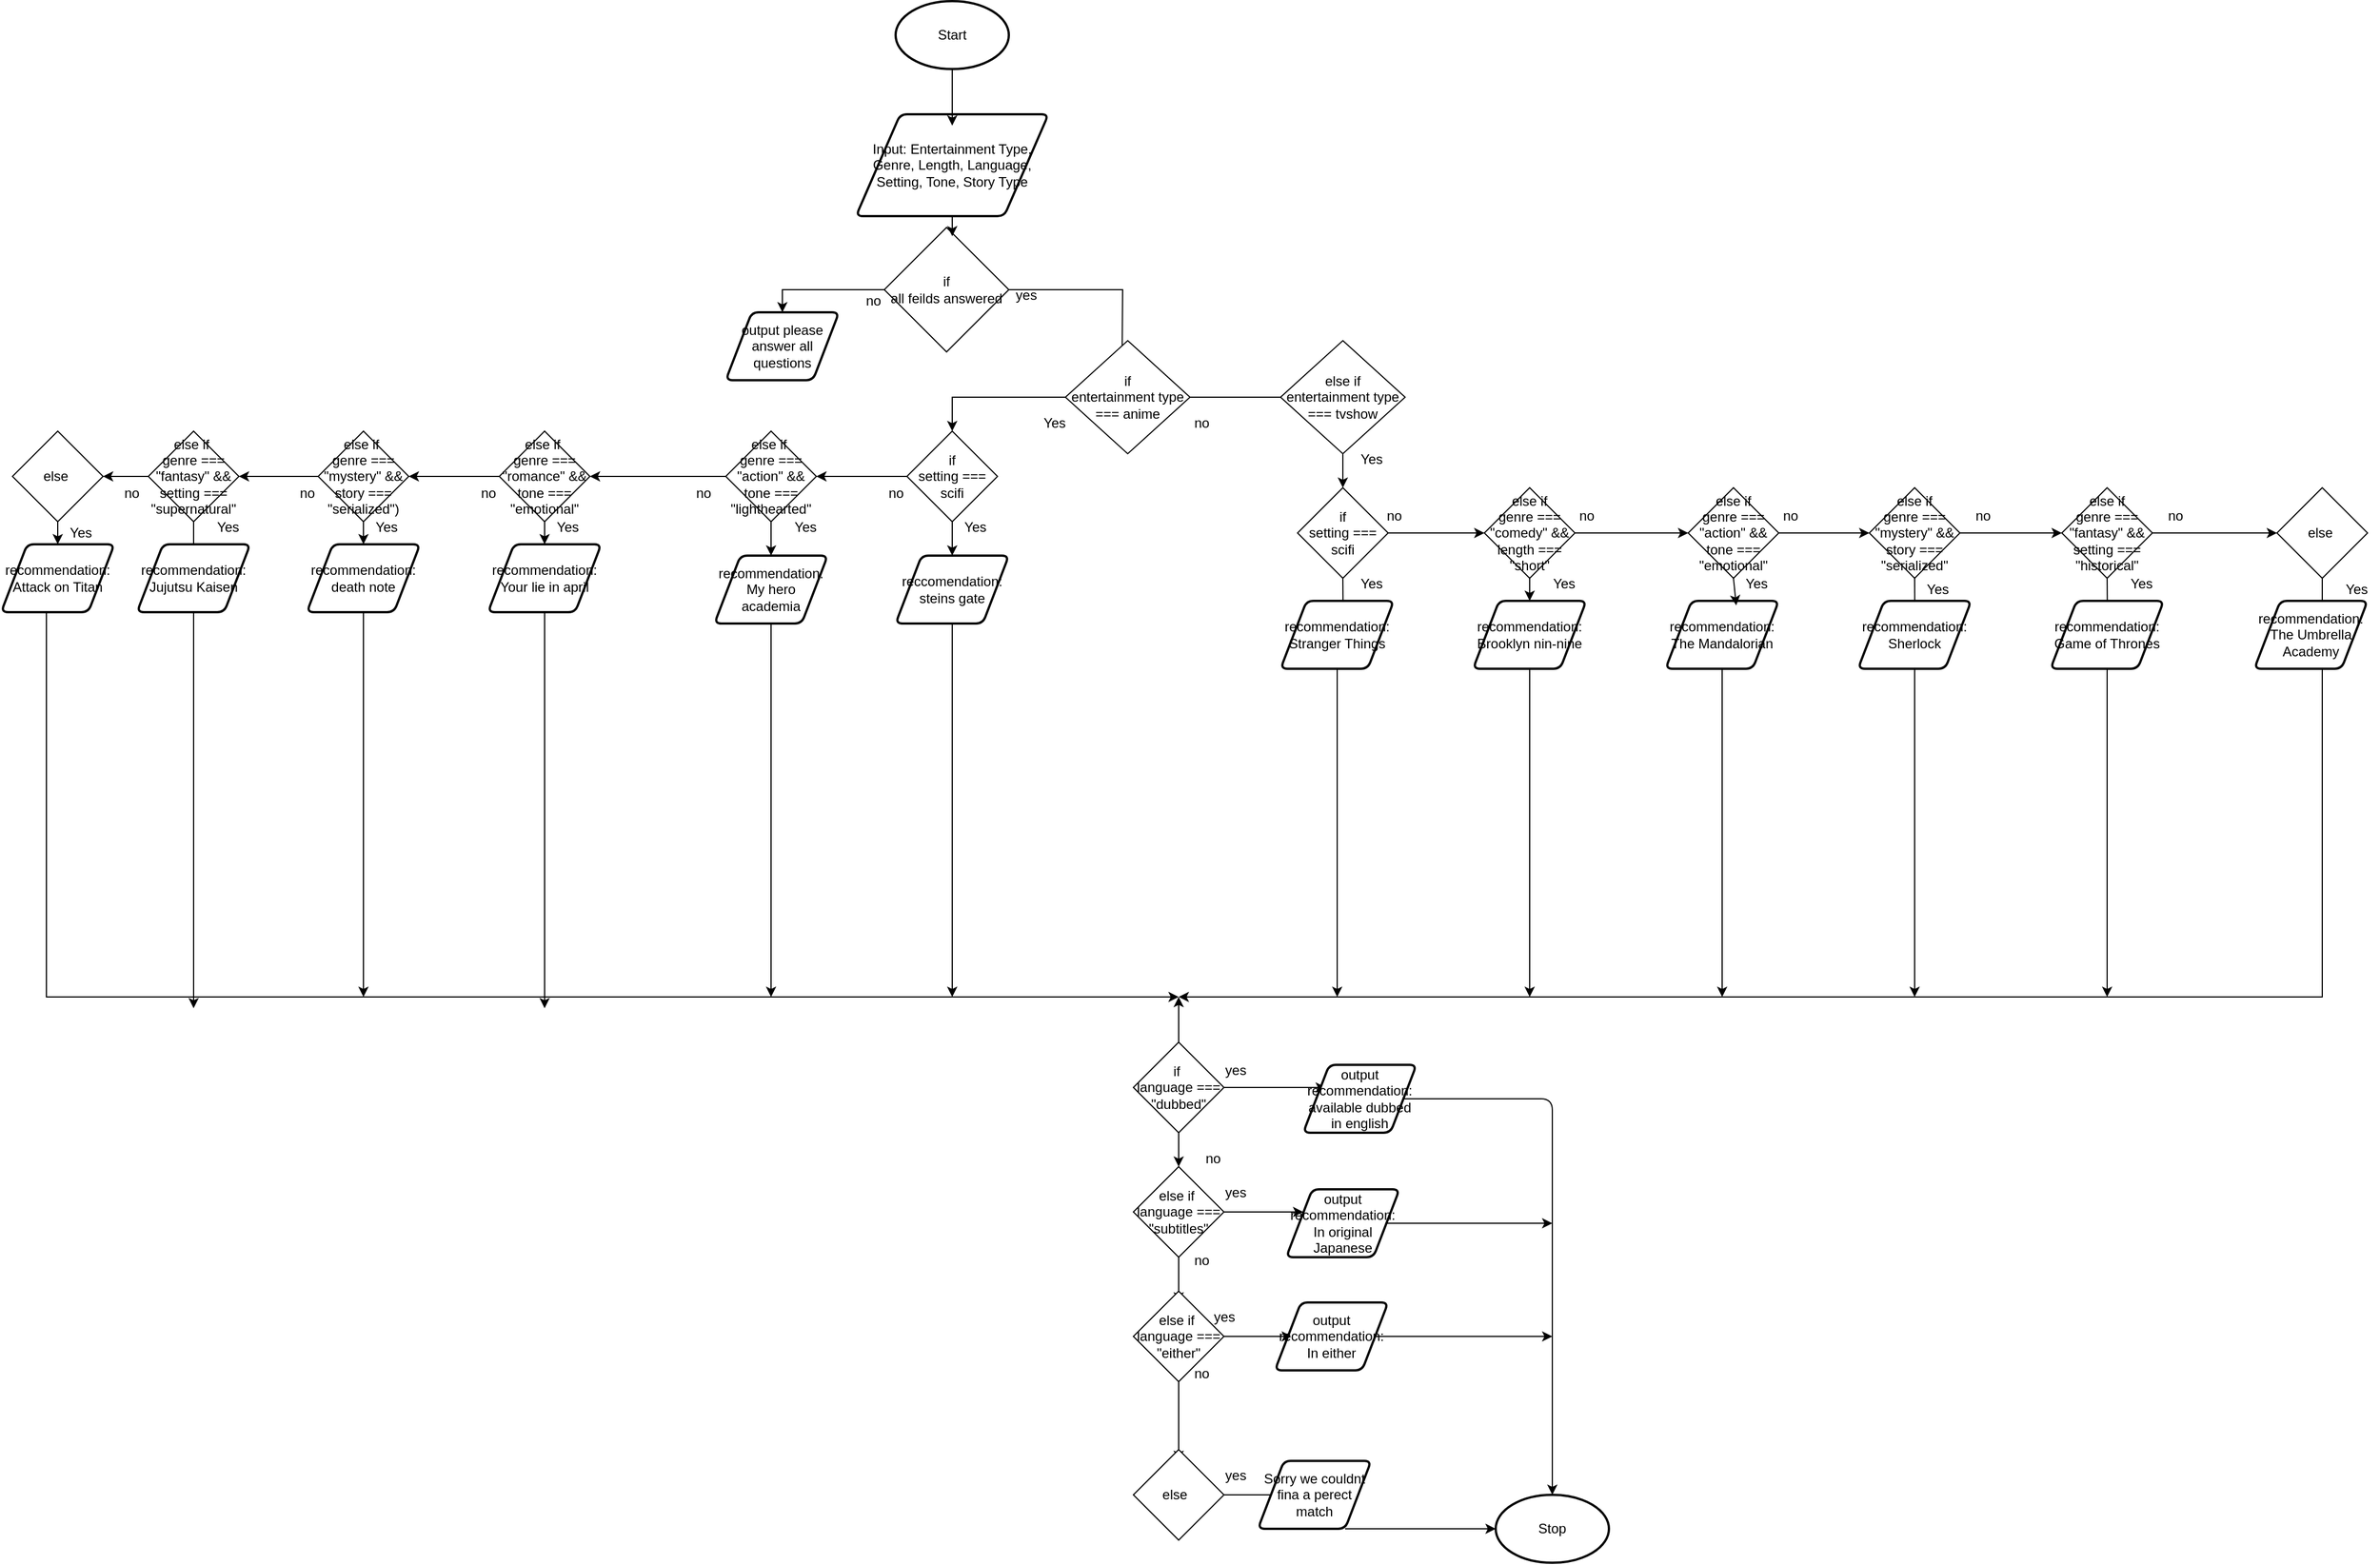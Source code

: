 <mxfile>
    <diagram id="HIP3nbAZw_EuaXWnEj3U" name="TV Show Recommender">
        <mxGraphModel dx="718" dy="600" grid="1" gridSize="10" guides="1" tooltips="1" connect="1" arrows="1" fold="1" page="1" pageScale="1" pageWidth="850" pageHeight="1100" math="0" shadow="0">
            <root>
                <mxCell id="0"/>
                <mxCell id="1" parent="0"/>
                <mxCell id="46" value="Start" style="strokeWidth=2;html=1;shape=mxgraph.flowchart.start_1;whiteSpace=wrap;" vertex="1" parent="1">
                    <mxGeometry x="1120" y="20" width="100" height="60" as="geometry"/>
                </mxCell>
                <mxCell id="47" value="&lt;span style=&quot;color: rgb(0, 0, 0);&quot;&gt;Input: Entertainment Type, Genre, Length, Language, Setting, Tone, Story Type&lt;/span&gt;" style="shape=parallelogram;html=1;strokeWidth=2;perimeter=parallelogramPerimeter;whiteSpace=wrap;rounded=1;arcSize=12;size=0.23;" vertex="1" parent="1">
                    <mxGeometry x="1085" y="120" width="170" height="90" as="geometry"/>
                </mxCell>
                <mxCell id="53" style="edgeStyle=orthogonalEdgeStyle;html=1;entryX=0.5;entryY=0;entryDx=0;entryDy=0;rounded=0;curved=0;" edge="1" parent="1" source="49" target="52">
                    <mxGeometry relative="1" as="geometry">
                        <mxPoint x="1020" y="270" as="targetPoint"/>
                    </mxGeometry>
                </mxCell>
                <mxCell id="55" style="edgeStyle=orthogonalEdgeStyle;html=1;rounded=0;curved=0;" edge="1" parent="1" source="49">
                    <mxGeometry relative="1" as="geometry">
                        <mxPoint x="1320" y="340" as="targetPoint"/>
                    </mxGeometry>
                </mxCell>
                <mxCell id="49" value="if&lt;div&gt;all feilds answered&lt;/div&gt;" style="rhombus;whiteSpace=wrap;html=1;" vertex="1" parent="1">
                    <mxGeometry x="1110" y="220" width="110" height="110" as="geometry"/>
                </mxCell>
                <mxCell id="50" value="yes" style="text;html=1;align=center;verticalAlign=middle;resizable=0;points=[];autosize=1;strokeColor=none;fillColor=none;" vertex="1" parent="1">
                    <mxGeometry x="1215" y="265" width="40" height="30" as="geometry"/>
                </mxCell>
                <mxCell id="51" value="no" style="text;html=1;align=center;verticalAlign=middle;resizable=0;points=[];autosize=1;strokeColor=none;fillColor=none;" vertex="1" parent="1">
                    <mxGeometry x="1080" y="270" width="40" height="30" as="geometry"/>
                </mxCell>
                <mxCell id="52" value="output please answer all questions" style="shape=parallelogram;html=1;strokeWidth=2;perimeter=parallelogramPerimeter;whiteSpace=wrap;rounded=1;arcSize=12;size=0.23;" vertex="1" parent="1">
                    <mxGeometry x="970" y="295" width="100" height="60" as="geometry"/>
                </mxCell>
                <mxCell id="54" style="edgeStyle=none;html=1;exitX=0.5;exitY=1;exitDx=0;exitDy=0;entryX=0.546;entryY=0.071;entryDx=0;entryDy=0;entryPerimeter=0;" edge="1" parent="1" source="47" target="49">
                    <mxGeometry relative="1" as="geometry"/>
                </mxCell>
                <mxCell id="57" style="edgeStyle=none;html=1;" edge="1" parent="1" source="56">
                    <mxGeometry relative="1" as="geometry">
                        <mxPoint x="1480" y="370" as="targetPoint"/>
                    </mxGeometry>
                </mxCell>
                <mxCell id="58" style="edgeStyle=orthogonalEdgeStyle;html=1;entryX=0.5;entryY=0;entryDx=0;entryDy=0;rounded=0;curved=0;" edge="1" parent="1" source="56" target="59">
                    <mxGeometry relative="1" as="geometry">
                        <mxPoint x="1190" y="370" as="targetPoint"/>
                    </mxGeometry>
                </mxCell>
                <mxCell id="56" value="if&lt;div&gt;entertainment type === anime&lt;/div&gt;" style="rhombus;whiteSpace=wrap;html=1;" vertex="1" parent="1">
                    <mxGeometry x="1270" y="320" width="110" height="100" as="geometry"/>
                </mxCell>
                <mxCell id="61" style="edgeStyle=none;html=1;entryX=0.5;entryY=0;entryDx=0;entryDy=0;" edge="1" parent="1" source="59" target="60">
                    <mxGeometry relative="1" as="geometry"/>
                </mxCell>
                <mxCell id="63" style="edgeStyle=none;html=1;" edge="1" parent="1" source="59">
                    <mxGeometry relative="1" as="geometry">
                        <mxPoint x="1050" y="440" as="targetPoint"/>
                    </mxGeometry>
                </mxCell>
                <mxCell id="59" value="if&lt;div&gt;setting === scifi&lt;/div&gt;" style="rhombus;whiteSpace=wrap;html=1;" vertex="1" parent="1">
                    <mxGeometry x="1130" y="400" width="80" height="80" as="geometry"/>
                </mxCell>
                <mxCell id="94" style="edgeStyle=none;html=1;" edge="1" parent="1" source="60">
                    <mxGeometry relative="1" as="geometry">
                        <mxPoint x="1170" y="900" as="targetPoint"/>
                    </mxGeometry>
                </mxCell>
                <mxCell id="60" value="reccomendation: steins gate" style="shape=parallelogram;html=1;strokeWidth=2;perimeter=parallelogramPerimeter;whiteSpace=wrap;rounded=1;arcSize=12;size=0.23;" vertex="1" parent="1">
                    <mxGeometry x="1120" y="510" width="100" height="60" as="geometry"/>
                </mxCell>
                <mxCell id="65" style="edgeStyle=none;html=1;" edge="1" parent="1" source="66">
                    <mxGeometry relative="1" as="geometry">
                        <mxPoint x="1010" y="530" as="targetPoint"/>
                    </mxGeometry>
                </mxCell>
                <mxCell id="67" style="edgeStyle=none;html=1;entryX=1;entryY=0.5;entryDx=0;entryDy=0;" edge="1" parent="1" source="64" target="68">
                    <mxGeometry relative="1" as="geometry">
                        <mxPoint x="820" y="450" as="targetPoint"/>
                    </mxGeometry>
                </mxCell>
                <mxCell id="64" value="else if&amp;nbsp;&lt;div&gt;genre === &quot;action&quot; &amp;amp;&amp;amp; tone === &quot;lighthearted&quot;&lt;/div&gt;" style="rhombus;whiteSpace=wrap;html=1;" vertex="1" parent="1">
                    <mxGeometry x="970" y="400" width="80" height="80" as="geometry"/>
                </mxCell>
                <mxCell id="69" style="edgeStyle=none;html=1;" edge="1" parent="1" source="68" target="70">
                    <mxGeometry relative="1" as="geometry">
                        <mxPoint x="810" y="510" as="targetPoint"/>
                    </mxGeometry>
                </mxCell>
                <mxCell id="71" style="edgeStyle=none;html=1;" edge="1" parent="1" source="72">
                    <mxGeometry relative="1" as="geometry">
                        <mxPoint x="630" y="440" as="targetPoint"/>
                    </mxGeometry>
                </mxCell>
                <mxCell id="68" value="else if&amp;nbsp;&lt;div&gt;genre === &quot;romance&quot; &amp;amp;&amp;amp; tone === &quot;emotional&quot;&lt;/div&gt;" style="rhombus;whiteSpace=wrap;html=1;" vertex="1" parent="1">
                    <mxGeometry x="770" y="400" width="80" height="80" as="geometry"/>
                </mxCell>
                <mxCell id="91" style="edgeStyle=none;html=1;" edge="1" parent="1" source="70">
                    <mxGeometry relative="1" as="geometry">
                        <mxPoint x="810" y="910" as="targetPoint"/>
                    </mxGeometry>
                </mxCell>
                <mxCell id="70" value="recommendation: Your lie in april" style="shape=parallelogram;html=1;strokeWidth=2;perimeter=parallelogramPerimeter;whiteSpace=wrap;rounded=1;arcSize=12;size=0.23;" vertex="1" parent="1">
                    <mxGeometry x="760" y="500" width="100" height="60" as="geometry"/>
                </mxCell>
                <mxCell id="73" style="edgeStyle=none;html=1;" edge="1" parent="1" source="72" target="74">
                    <mxGeometry relative="1" as="geometry">
                        <mxPoint x="600" y="510" as="targetPoint"/>
                    </mxGeometry>
                </mxCell>
                <mxCell id="90" style="edgeStyle=none;html=1;" edge="1" parent="1" source="74">
                    <mxGeometry relative="1" as="geometry">
                        <mxPoint x="650" y="900" as="targetPoint"/>
                    </mxGeometry>
                </mxCell>
                <mxCell id="74" value="recommendation: death note" style="shape=parallelogram;html=1;strokeWidth=2;perimeter=parallelogramPerimeter;whiteSpace=wrap;rounded=1;arcSize=12;size=0.23;" vertex="1" parent="1">
                    <mxGeometry x="600" y="500" width="100" height="60" as="geometry"/>
                </mxCell>
                <mxCell id="75" value="" style="edgeStyle=none;html=1;" edge="1" parent="1" source="64" target="66">
                    <mxGeometry relative="1" as="geometry">
                        <mxPoint x="1010" y="530" as="targetPoint"/>
                        <mxPoint x="1010" y="480" as="sourcePoint"/>
                    </mxGeometry>
                </mxCell>
                <mxCell id="93" style="edgeStyle=none;html=1;" edge="1" parent="1" source="66">
                    <mxGeometry relative="1" as="geometry">
                        <mxPoint x="1010" y="900" as="targetPoint"/>
                    </mxGeometry>
                </mxCell>
                <mxCell id="66" value="recommendation: My hero academia" style="shape=parallelogram;html=1;strokeWidth=2;perimeter=parallelogramPerimeter;whiteSpace=wrap;rounded=1;arcSize=12;size=0.23;" vertex="1" parent="1">
                    <mxGeometry x="960" y="510" width="100" height="60" as="geometry"/>
                </mxCell>
                <mxCell id="79" style="edgeStyle=none;html=1;" edge="1" parent="1" source="76">
                    <mxGeometry relative="1" as="geometry">
                        <mxPoint x="500" y="510" as="targetPoint"/>
                    </mxGeometry>
                </mxCell>
                <mxCell id="81" style="edgeStyle=none;html=1;" edge="1" parent="1" source="76">
                    <mxGeometry relative="1" as="geometry">
                        <mxPoint x="420" y="440" as="targetPoint"/>
                    </mxGeometry>
                </mxCell>
                <mxCell id="76" value="else if&amp;nbsp;&lt;div&gt;genre === &quot;fantasy&quot; &amp;amp;&amp;amp; setting === &quot;supernatural&quot;&lt;/div&gt;" style="rhombus;whiteSpace=wrap;html=1;" vertex="1" parent="1">
                    <mxGeometry x="460" y="400" width="80" height="80" as="geometry"/>
                </mxCell>
                <mxCell id="77" value="" style="edgeStyle=none;html=1;" edge="1" parent="1" source="68" target="72">
                    <mxGeometry relative="1" as="geometry">
                        <mxPoint x="630" y="440" as="targetPoint"/>
                        <mxPoint x="770" y="440" as="sourcePoint"/>
                    </mxGeometry>
                </mxCell>
                <mxCell id="78" style="edgeStyle=none;html=1;entryX=1;entryY=0.5;entryDx=0;entryDy=0;" edge="1" parent="1" source="72" target="76">
                    <mxGeometry relative="1" as="geometry"/>
                </mxCell>
                <mxCell id="72" value="else if&amp;nbsp;&lt;div&gt;genre === &quot;mystery&quot; &amp;amp;&amp;amp; story === &quot;serialized&quot;)&lt;/div&gt;" style="rhombus;whiteSpace=wrap;html=1;" vertex="1" parent="1">
                    <mxGeometry x="610" y="400" width="80" height="80" as="geometry"/>
                </mxCell>
                <mxCell id="89" style="edgeStyle=none;html=1;" edge="1" parent="1" source="80">
                    <mxGeometry relative="1" as="geometry">
                        <mxPoint x="500" y="910" as="targetPoint"/>
                    </mxGeometry>
                </mxCell>
                <mxCell id="80" value="recommendation: Jujutsu Kaisen" style="shape=parallelogram;html=1;strokeWidth=2;perimeter=parallelogramPerimeter;whiteSpace=wrap;rounded=1;arcSize=12;size=0.23;" vertex="1" parent="1">
                    <mxGeometry x="450" y="500" width="100" height="60" as="geometry"/>
                </mxCell>
                <mxCell id="83" style="edgeStyle=none;html=1;" edge="1" parent="1" source="84">
                    <mxGeometry relative="1" as="geometry">
                        <mxPoint x="380" y="520" as="targetPoint"/>
                    </mxGeometry>
                </mxCell>
                <mxCell id="82" value="else&amp;nbsp;" style="rhombus;whiteSpace=wrap;html=1;" vertex="1" parent="1">
                    <mxGeometry x="340" y="400" width="80" height="80" as="geometry"/>
                </mxCell>
                <mxCell id="85" value="" style="edgeStyle=none;html=1;" edge="1" parent="1" source="82" target="84">
                    <mxGeometry relative="1" as="geometry">
                        <mxPoint x="380" y="520" as="targetPoint"/>
                        <mxPoint x="380" y="480" as="sourcePoint"/>
                    </mxGeometry>
                </mxCell>
                <mxCell id="88" style="edgeStyle=orthogonalEdgeStyle;html=1;elbow=vertical;rounded=0;curved=0;" edge="1" parent="1" source="84">
                    <mxGeometry relative="1" as="geometry">
                        <mxPoint x="1370" y="900" as="targetPoint"/>
                        <Array as="points">
                            <mxPoint x="370" y="900"/>
                        </Array>
                    </mxGeometry>
                </mxCell>
                <mxCell id="84" value="recommendation: Attack on Titan" style="shape=parallelogram;html=1;strokeWidth=2;perimeter=parallelogramPerimeter;whiteSpace=wrap;rounded=1;arcSize=12;size=0.23;" vertex="1" parent="1">
                    <mxGeometry x="330" y="500" width="100" height="60" as="geometry"/>
                </mxCell>
                <mxCell id="95" value="Yes" style="text;html=1;align=center;verticalAlign=middle;resizable=0;points=[];autosize=1;strokeColor=none;fillColor=none;" vertex="1" parent="1">
                    <mxGeometry x="1240" y="378" width="40" height="30" as="geometry"/>
                </mxCell>
                <mxCell id="98" style="edgeStyle=none;html=1;" edge="1" parent="1" source="97">
                    <mxGeometry relative="1" as="geometry">
                        <mxPoint x="1515" y="450" as="targetPoint"/>
                    </mxGeometry>
                </mxCell>
                <mxCell id="97" value="else if&lt;div&gt;entertainment type === tvshow&lt;/div&gt;" style="rhombus;whiteSpace=wrap;html=1;" vertex="1" parent="1">
                    <mxGeometry x="1460" y="320" width="110" height="100" as="geometry"/>
                </mxCell>
                <mxCell id="104" style="edgeStyle=none;html=1;" edge="1" parent="1" source="99">
                    <mxGeometry relative="1" as="geometry">
                        <mxPoint x="1640" y="490" as="targetPoint"/>
                    </mxGeometry>
                </mxCell>
                <mxCell id="99" value="if&lt;div&gt;setting === scifi&lt;/div&gt;" style="rhombus;whiteSpace=wrap;html=1;" vertex="1" parent="1">
                    <mxGeometry x="1475" y="450" width="80" height="80" as="geometry"/>
                </mxCell>
                <mxCell id="102" style="edgeStyle=none;html=1;exitX=0.5;exitY=1;exitDx=0;exitDy=0;entryX=0.553;entryY=0.333;entryDx=0;entryDy=0;entryPerimeter=0;" edge="1" parent="1" source="99">
                    <mxGeometry relative="1" as="geometry">
                        <mxPoint x="1515.3" y="569.98" as="targetPoint"/>
                    </mxGeometry>
                </mxCell>
                <mxCell id="135" style="edgeStyle=none;html=1;" edge="1" parent="1" source="103">
                    <mxGeometry relative="1" as="geometry">
                        <mxPoint x="1510" y="900" as="targetPoint"/>
                    </mxGeometry>
                </mxCell>
                <mxCell id="103" value="recommendation: Stranger Things" style="shape=parallelogram;html=1;strokeWidth=2;perimeter=parallelogramPerimeter;whiteSpace=wrap;rounded=1;arcSize=12;size=0.23;" vertex="1" parent="1">
                    <mxGeometry x="1460" y="550" width="100" height="60" as="geometry"/>
                </mxCell>
                <mxCell id="110" style="edgeStyle=none;html=1;entryX=0;entryY=0.5;entryDx=0;entryDy=0;" edge="1" parent="1" source="106" target="108">
                    <mxGeometry relative="1" as="geometry"/>
                </mxCell>
                <mxCell id="112" style="edgeStyle=none;html=1;exitX=0.5;exitY=1;exitDx=0;exitDy=0;entryX=0.5;entryY=0;entryDx=0;entryDy=0;" edge="1" parent="1" source="106" target="107">
                    <mxGeometry relative="1" as="geometry"/>
                </mxCell>
                <mxCell id="106" value="else if&lt;div&gt;genre === &quot;comedy&quot; &amp;amp;&amp;amp; length === &quot;short&quot;&lt;/div&gt;" style="rhombus;whiteSpace=wrap;html=1;" vertex="1" parent="1">
                    <mxGeometry x="1640" y="450" width="80" height="80" as="geometry"/>
                </mxCell>
                <mxCell id="134" style="edgeStyle=none;html=1;" edge="1" parent="1" source="107">
                    <mxGeometry relative="1" as="geometry">
                        <mxPoint x="1680" y="900" as="targetPoint"/>
                    </mxGeometry>
                </mxCell>
                <mxCell id="107" value="recommendation: Brooklyn nin-nine" style="shape=parallelogram;html=1;strokeWidth=2;perimeter=parallelogramPerimeter;whiteSpace=wrap;rounded=1;arcSize=12;size=0.23;" vertex="1" parent="1">
                    <mxGeometry x="1630" y="550" width="100" height="60" as="geometry"/>
                </mxCell>
                <mxCell id="124" value="" style="edgeStyle=none;html=1;" edge="1" parent="1" source="108" target="116">
                    <mxGeometry relative="1" as="geometry"/>
                </mxCell>
                <mxCell id="108" value="else if&lt;div&gt;genre === &quot;action&quot; &amp;amp;&amp;amp; tone === &quot;emotional&quot;&lt;/div&gt;" style="rhombus;whiteSpace=wrap;html=1;" vertex="1" parent="1">
                    <mxGeometry x="1820" y="450" width="80" height="80" as="geometry"/>
                </mxCell>
                <mxCell id="133" style="edgeStyle=none;html=1;" edge="1" parent="1" source="109">
                    <mxGeometry relative="1" as="geometry">
                        <mxPoint x="1850" y="900" as="targetPoint"/>
                    </mxGeometry>
                </mxCell>
                <mxCell id="109" value="recommendation: The Mandalorian" style="shape=parallelogram;html=1;strokeWidth=2;perimeter=parallelogramPerimeter;whiteSpace=wrap;rounded=1;arcSize=12;size=0.23;" vertex="1" parent="1">
                    <mxGeometry x="1800" y="550" width="100" height="60" as="geometry"/>
                </mxCell>
                <mxCell id="115" style="edgeStyle=none;html=1;exitX=0.5;exitY=1;exitDx=0;exitDy=0;entryX=0.624;entryY=0.066;entryDx=0;entryDy=0;entryPerimeter=0;" edge="1" parent="1" source="108" target="109">
                    <mxGeometry relative="1" as="geometry"/>
                </mxCell>
                <mxCell id="123" style="edgeStyle=none;html=1;entryX=0;entryY=0.5;entryDx=0;entryDy=0;" edge="1" parent="1" source="116" target="118">
                    <mxGeometry relative="1" as="geometry"/>
                </mxCell>
                <mxCell id="116" value="else if&lt;div&gt;genre === &quot;mystery&quot; &amp;amp;&amp;amp; story === &quot;serialized&quot;&lt;/div&gt;" style="rhombus;whiteSpace=wrap;html=1;" vertex="1" parent="1">
                    <mxGeometry x="1980" y="450" width="80" height="80" as="geometry"/>
                </mxCell>
                <mxCell id="122" style="edgeStyle=none;html=1;entryX=0;entryY=0.5;entryDx=0;entryDy=0;" edge="1" parent="1" source="118" target="120">
                    <mxGeometry relative="1" as="geometry"/>
                </mxCell>
                <mxCell id="118" value="else if&lt;div&gt;genre === &quot;fantasy&quot; &amp;amp;&amp;amp; setting === &quot;historical&quot;&lt;/div&gt;" style="rhombus;whiteSpace=wrap;html=1;" vertex="1" parent="1">
                    <mxGeometry x="2150" y="450" width="80" height="80" as="geometry"/>
                </mxCell>
                <mxCell id="125" style="edgeStyle=none;html=1;exitX=0.5;exitY=1;exitDx=0;exitDy=0;" edge="1" parent="1" source="120">
                    <mxGeometry relative="1" as="geometry">
                        <mxPoint x="2380" y="560" as="targetPoint"/>
                    </mxGeometry>
                </mxCell>
                <mxCell id="120" value="else&amp;nbsp;" style="rhombus;whiteSpace=wrap;html=1;" vertex="1" parent="1">
                    <mxGeometry x="2340" y="450" width="80" height="80" as="geometry"/>
                </mxCell>
                <mxCell id="130" style="edgeStyle=elbowEdgeStyle;html=1;rounded=0;curved=0;" edge="1" parent="1" source="121">
                    <mxGeometry relative="1" as="geometry">
                        <mxPoint x="1370" y="900" as="targetPoint"/>
                        <Array as="points">
                            <mxPoint x="2380" y="900"/>
                        </Array>
                    </mxGeometry>
                </mxCell>
                <mxCell id="121" value="recommendation: The Umbrella Academy" style="shape=parallelogram;html=1;strokeWidth=2;perimeter=parallelogramPerimeter;whiteSpace=wrap;rounded=1;arcSize=12;size=0.23;" vertex="1" parent="1">
                    <mxGeometry x="2320" y="550" width="100" height="60" as="geometry"/>
                </mxCell>
                <mxCell id="126" style="edgeStyle=none;html=1;exitX=0.5;exitY=1;exitDx=0;exitDy=0;entryX=0.603;entryY=0.333;entryDx=0;entryDy=0;entryPerimeter=0;" edge="1" parent="1" source="118">
                    <mxGeometry relative="1" as="geometry">
                        <mxPoint x="2190.3" y="569.98" as="targetPoint"/>
                    </mxGeometry>
                </mxCell>
                <mxCell id="131" style="edgeStyle=none;html=1;" edge="1" parent="1" source="127">
                    <mxGeometry relative="1" as="geometry">
                        <mxPoint x="2190" y="900" as="targetPoint"/>
                    </mxGeometry>
                </mxCell>
                <mxCell id="127" value="recommendation: Game of Thrones" style="shape=parallelogram;html=1;strokeWidth=2;perimeter=parallelogramPerimeter;whiteSpace=wrap;rounded=1;arcSize=12;size=0.23;" vertex="1" parent="1">
                    <mxGeometry x="2140" y="550" width="100" height="60" as="geometry"/>
                </mxCell>
                <mxCell id="128" style="edgeStyle=none;html=1;exitX=0.5;exitY=1;exitDx=0;exitDy=0;entryX=0.503;entryY=0.5;entryDx=0;entryDy=0;entryPerimeter=0;" edge="1" parent="1" source="116">
                    <mxGeometry relative="1" as="geometry">
                        <mxPoint x="2020.3" y="580" as="targetPoint"/>
                    </mxGeometry>
                </mxCell>
                <mxCell id="132" style="edgeStyle=none;html=1;" edge="1" parent="1" source="129">
                    <mxGeometry relative="1" as="geometry">
                        <mxPoint x="2020" y="900" as="targetPoint"/>
                    </mxGeometry>
                </mxCell>
                <mxCell id="129" value="recommendation: Sherlock" style="shape=parallelogram;html=1;strokeWidth=2;perimeter=parallelogramPerimeter;whiteSpace=wrap;rounded=1;arcSize=12;size=0.23;" vertex="1" parent="1">
                    <mxGeometry x="1970" y="550" width="100" height="60" as="geometry"/>
                </mxCell>
                <mxCell id="136" value="no" style="text;html=1;align=center;verticalAlign=middle;resizable=0;points=[];autosize=1;strokeColor=none;fillColor=none;" vertex="1" parent="1">
                    <mxGeometry x="1370" y="378" width="40" height="30" as="geometry"/>
                </mxCell>
                <mxCell id="137" value="Yes" style="text;html=1;align=center;verticalAlign=middle;resizable=0;points=[];autosize=1;strokeColor=none;fillColor=none;" vertex="1" parent="1">
                    <mxGeometry x="1170" y="470" width="40" height="30" as="geometry"/>
                </mxCell>
                <mxCell id="138" value="Yes" style="text;html=1;align=center;verticalAlign=middle;resizable=0;points=[];autosize=1;strokeColor=none;fillColor=none;" vertex="1" parent="1">
                    <mxGeometry x="1020" y="470" width="40" height="30" as="geometry"/>
                </mxCell>
                <mxCell id="139" value="Yes" style="text;html=1;align=center;verticalAlign=middle;resizable=0;points=[];autosize=1;strokeColor=none;fillColor=none;" vertex="1" parent="1">
                    <mxGeometry x="810" y="470" width="40" height="30" as="geometry"/>
                </mxCell>
                <mxCell id="140" value="Yes" style="text;html=1;align=center;verticalAlign=middle;resizable=0;points=[];autosize=1;strokeColor=none;fillColor=none;" vertex="1" parent="1">
                    <mxGeometry x="650" y="470" width="40" height="30" as="geometry"/>
                </mxCell>
                <mxCell id="141" value="Yes" style="text;html=1;align=center;verticalAlign=middle;resizable=0;points=[];autosize=1;strokeColor=none;fillColor=none;" vertex="1" parent="1">
                    <mxGeometry x="510" y="470" width="40" height="30" as="geometry"/>
                </mxCell>
                <mxCell id="142" value="Yes" style="text;html=1;align=center;verticalAlign=middle;resizable=0;points=[];autosize=1;strokeColor=none;fillColor=none;" vertex="1" parent="1">
                    <mxGeometry x="380" y="475" width="40" height="30" as="geometry"/>
                </mxCell>
                <mxCell id="143" value="no" style="text;html=1;align=center;verticalAlign=middle;resizable=0;points=[];autosize=1;strokeColor=none;fillColor=none;" vertex="1" parent="1">
                    <mxGeometry x="1100" y="440" width="40" height="30" as="geometry"/>
                </mxCell>
                <mxCell id="144" value="no" style="text;html=1;align=center;verticalAlign=middle;resizable=0;points=[];autosize=1;strokeColor=none;fillColor=none;" vertex="1" parent="1">
                    <mxGeometry x="930" y="440" width="40" height="30" as="geometry"/>
                </mxCell>
                <mxCell id="145" value="no" style="text;html=1;align=center;verticalAlign=middle;resizable=0;points=[];autosize=1;strokeColor=none;fillColor=none;" vertex="1" parent="1">
                    <mxGeometry x="740" y="440" width="40" height="30" as="geometry"/>
                </mxCell>
                <mxCell id="146" value="no" style="text;html=1;align=center;verticalAlign=middle;resizable=0;points=[];autosize=1;strokeColor=none;fillColor=none;" vertex="1" parent="1">
                    <mxGeometry x="580" y="440" width="40" height="30" as="geometry"/>
                </mxCell>
                <mxCell id="147" value="no" style="text;html=1;align=center;verticalAlign=middle;resizable=0;points=[];autosize=1;strokeColor=none;fillColor=none;" vertex="1" parent="1">
                    <mxGeometry x="425" y="440" width="40" height="30" as="geometry"/>
                </mxCell>
                <mxCell id="148" value="Yes" style="text;html=1;align=center;verticalAlign=middle;resizable=0;points=[];autosize=1;strokeColor=none;fillColor=none;" vertex="1" parent="1">
                    <mxGeometry x="1520" y="410" width="40" height="30" as="geometry"/>
                </mxCell>
                <mxCell id="149" value="Yes" style="text;html=1;align=center;verticalAlign=middle;resizable=0;points=[];autosize=1;strokeColor=none;fillColor=none;" vertex="1" parent="1">
                    <mxGeometry x="1520" y="520" width="40" height="30" as="geometry"/>
                </mxCell>
                <mxCell id="150" value="Yes" style="text;html=1;align=center;verticalAlign=middle;resizable=0;points=[];autosize=1;strokeColor=none;fillColor=none;" vertex="1" parent="1">
                    <mxGeometry x="1690" y="520" width="40" height="30" as="geometry"/>
                </mxCell>
                <mxCell id="151" value="Yes" style="text;html=1;align=center;verticalAlign=middle;resizable=0;points=[];autosize=1;strokeColor=none;fillColor=none;" vertex="1" parent="1">
                    <mxGeometry x="1860" y="520" width="40" height="30" as="geometry"/>
                </mxCell>
                <mxCell id="152" value="Yes" style="text;html=1;align=center;verticalAlign=middle;resizable=0;points=[];autosize=1;strokeColor=none;fillColor=none;" vertex="1" parent="1">
                    <mxGeometry x="2020" y="525" width="40" height="30" as="geometry"/>
                </mxCell>
                <mxCell id="153" value="Yes" style="text;html=1;align=center;verticalAlign=middle;resizable=0;points=[];autosize=1;strokeColor=none;fillColor=none;" vertex="1" parent="1">
                    <mxGeometry x="2200" y="520" width="40" height="30" as="geometry"/>
                </mxCell>
                <mxCell id="154" value="Yes" style="text;html=1;align=center;verticalAlign=middle;resizable=0;points=[];autosize=1;strokeColor=none;fillColor=none;" vertex="1" parent="1">
                    <mxGeometry x="2390" y="525" width="40" height="30" as="geometry"/>
                </mxCell>
                <mxCell id="155" value="no" style="text;html=1;align=center;verticalAlign=middle;resizable=0;points=[];autosize=1;strokeColor=none;fillColor=none;" vertex="1" parent="1">
                    <mxGeometry x="1540" y="460" width="40" height="30" as="geometry"/>
                </mxCell>
                <mxCell id="156" value="no" style="text;html=1;align=center;verticalAlign=middle;resizable=0;points=[];autosize=1;strokeColor=none;fillColor=none;" vertex="1" parent="1">
                    <mxGeometry x="1710" y="460" width="40" height="30" as="geometry"/>
                </mxCell>
                <mxCell id="157" value="no" style="text;html=1;align=center;verticalAlign=middle;resizable=0;points=[];autosize=1;strokeColor=none;fillColor=none;" vertex="1" parent="1">
                    <mxGeometry x="1890" y="460" width="40" height="30" as="geometry"/>
                </mxCell>
                <mxCell id="158" value="no" style="text;html=1;align=center;verticalAlign=middle;resizable=0;points=[];autosize=1;strokeColor=none;fillColor=none;" vertex="1" parent="1">
                    <mxGeometry x="2060" y="460" width="40" height="30" as="geometry"/>
                </mxCell>
                <mxCell id="163" value="no" style="text;html=1;align=center;verticalAlign=middle;resizable=0;points=[];autosize=1;strokeColor=none;fillColor=none;" vertex="1" parent="1">
                    <mxGeometry x="2230" y="460" width="40" height="30" as="geometry"/>
                </mxCell>
                <mxCell id="164" style="edgeStyle=none;html=1;entryX=0.5;entryY=0.111;entryDx=0;entryDy=0;entryPerimeter=0;" edge="1" parent="1" source="46" target="47">
                    <mxGeometry relative="1" as="geometry"/>
                </mxCell>
                <mxCell id="166" style="edgeStyle=none;html=1;" edge="1" parent="1" source="165">
                    <mxGeometry relative="1" as="geometry">
                        <mxPoint x="1370" y="900.0" as="targetPoint"/>
                    </mxGeometry>
                </mxCell>
                <mxCell id="167" style="edgeStyle=none;html=1;" edge="1" parent="1" source="165">
                    <mxGeometry relative="1" as="geometry">
                        <mxPoint x="1500" y="980.0" as="targetPoint"/>
                    </mxGeometry>
                </mxCell>
                <mxCell id="171" style="edgeStyle=none;html=1;exitX=0.5;exitY=1;exitDx=0;exitDy=0;entryX=0.5;entryY=0;entryDx=0;entryDy=0;" edge="1" parent="1" source="165" target="170">
                    <mxGeometry relative="1" as="geometry"/>
                </mxCell>
                <mxCell id="165" value="if&amp;nbsp;&lt;div&gt;language === &quot;dubbed&quot;&lt;/div&gt;" style="rhombus;whiteSpace=wrap;html=1;" vertex="1" parent="1">
                    <mxGeometry x="1330" y="940" width="80" height="80" as="geometry"/>
                </mxCell>
                <mxCell id="168" value="output recommendation: available dubbed in english" style="shape=parallelogram;html=1;strokeWidth=2;perimeter=parallelogramPerimeter;whiteSpace=wrap;rounded=1;arcSize=12;size=0.23;" vertex="1" parent="1">
                    <mxGeometry x="1480" y="960" width="100" height="60" as="geometry"/>
                </mxCell>
                <mxCell id="172" style="edgeStyle=none;html=1;" edge="1" parent="1" source="170">
                    <mxGeometry relative="1" as="geometry">
                        <mxPoint x="1480" y="1090.0" as="targetPoint"/>
                    </mxGeometry>
                </mxCell>
                <mxCell id="174" style="edgeStyle=none;html=1;" edge="1" parent="1" source="170">
                    <mxGeometry relative="1" as="geometry">
                        <mxPoint x="1370" y="1170.0" as="targetPoint"/>
                    </mxGeometry>
                </mxCell>
                <mxCell id="170" value="else if&amp;nbsp;&lt;div&gt;language === &quot;subtitles&quot;&lt;/div&gt;" style="rhombus;whiteSpace=wrap;html=1;" vertex="1" parent="1">
                    <mxGeometry x="1330" y="1050" width="80" height="80" as="geometry"/>
                </mxCell>
                <mxCell id="186" style="edgeStyle=none;html=1;" edge="1" parent="1" source="173">
                    <mxGeometry relative="1" as="geometry">
                        <mxPoint x="1700" y="1100" as="targetPoint"/>
                    </mxGeometry>
                </mxCell>
                <mxCell id="173" value="output recommendation: In original Japanese" style="shape=parallelogram;html=1;strokeWidth=2;perimeter=parallelogramPerimeter;whiteSpace=wrap;rounded=1;arcSize=12;size=0.23;" vertex="1" parent="1">
                    <mxGeometry x="1465" y="1070" width="100" height="60" as="geometry"/>
                </mxCell>
                <mxCell id="176" style="edgeStyle=none;html=1;" edge="1" parent="1" source="175">
                    <mxGeometry relative="1" as="geometry">
                        <mxPoint x="1470" y="1200.0" as="targetPoint"/>
                    </mxGeometry>
                </mxCell>
                <mxCell id="178" style="edgeStyle=none;html=1;" edge="1" parent="1" source="175">
                    <mxGeometry relative="1" as="geometry">
                        <mxPoint x="1370" y="1310.0" as="targetPoint"/>
                    </mxGeometry>
                </mxCell>
                <mxCell id="175" value="else if&amp;nbsp;&lt;div&gt;language === &quot;either&quot;&lt;/div&gt;" style="rhombus;whiteSpace=wrap;html=1;" vertex="1" parent="1">
                    <mxGeometry x="1330" y="1160" width="80" height="80" as="geometry"/>
                </mxCell>
                <mxCell id="185" style="edgeStyle=none;html=1;" edge="1" parent="1" source="177">
                    <mxGeometry relative="1" as="geometry">
                        <mxPoint x="1700" y="1200" as="targetPoint"/>
                    </mxGeometry>
                </mxCell>
                <mxCell id="177" value="output recommendation: In either" style="shape=parallelogram;html=1;strokeWidth=2;perimeter=parallelogramPerimeter;whiteSpace=wrap;rounded=1;arcSize=12;size=0.23;" vertex="1" parent="1">
                    <mxGeometry x="1455" y="1170" width="100" height="60" as="geometry"/>
                </mxCell>
                <mxCell id="180" style="edgeStyle=none;html=1;" edge="1" parent="1" source="179">
                    <mxGeometry relative="1" as="geometry">
                        <mxPoint x="1470" y="1340" as="targetPoint"/>
                    </mxGeometry>
                </mxCell>
                <mxCell id="179" value="else&amp;nbsp;&amp;nbsp;" style="rhombus;whiteSpace=wrap;html=1;" vertex="1" parent="1">
                    <mxGeometry x="1330" y="1300" width="80" height="80" as="geometry"/>
                </mxCell>
                <mxCell id="181" value="Sorry we couldnt fina a perect match" style="shape=parallelogram;html=1;strokeWidth=2;perimeter=parallelogramPerimeter;whiteSpace=wrap;rounded=1;arcSize=12;size=0.23;" vertex="1" parent="1">
                    <mxGeometry x="1440" y="1310" width="100" height="60" as="geometry"/>
                </mxCell>
                <mxCell id="182" value="Stop" style="strokeWidth=2;html=1;shape=mxgraph.flowchart.start_1;whiteSpace=wrap;" vertex="1" parent="1">
                    <mxGeometry x="1650" y="1340" width="100" height="60" as="geometry"/>
                </mxCell>
                <mxCell id="184" style="edgeStyle=elbowEdgeStyle;html=1;entryX=0;entryY=0.5;entryDx=0;entryDy=0;entryPerimeter=0;" edge="1" parent="1" source="181" target="182">
                    <mxGeometry relative="1" as="geometry">
                        <Array as="points">
                            <mxPoint x="1520" y="1340"/>
                        </Array>
                    </mxGeometry>
                </mxCell>
                <mxCell id="187" style="edgeStyle=elbowEdgeStyle;html=1;entryX=0.5;entryY=0;entryDx=0;entryDy=0;entryPerimeter=0;" edge="1" parent="1" source="168" target="182">
                    <mxGeometry relative="1" as="geometry">
                        <Array as="points">
                            <mxPoint x="1700" y="1170"/>
                        </Array>
                    </mxGeometry>
                </mxCell>
                <mxCell id="188" value="yes" style="text;html=1;align=center;verticalAlign=middle;resizable=0;points=[];autosize=1;strokeColor=none;fillColor=none;" vertex="1" parent="1">
                    <mxGeometry x="1400" y="950" width="40" height="30" as="geometry"/>
                </mxCell>
                <mxCell id="189" value="no" style="text;html=1;align=center;verticalAlign=middle;resizable=0;points=[];autosize=1;strokeColor=none;fillColor=none;" vertex="1" parent="1">
                    <mxGeometry x="1380" y="1028" width="40" height="30" as="geometry"/>
                </mxCell>
                <mxCell id="190" value="yes" style="text;html=1;align=center;verticalAlign=middle;resizable=0;points=[];autosize=1;strokeColor=none;fillColor=none;" vertex="1" parent="1">
                    <mxGeometry x="1400" y="1058" width="40" height="30" as="geometry"/>
                </mxCell>
                <mxCell id="191" value="no" style="text;html=1;align=center;verticalAlign=middle;resizable=0;points=[];autosize=1;strokeColor=none;fillColor=none;" vertex="1" parent="1">
                    <mxGeometry x="1370" y="1118" width="40" height="30" as="geometry"/>
                </mxCell>
                <mxCell id="192" value="yes" style="text;html=1;align=center;verticalAlign=middle;resizable=0;points=[];autosize=1;strokeColor=none;fillColor=none;" vertex="1" parent="1">
                    <mxGeometry x="1390" y="1168" width="40" height="30" as="geometry"/>
                </mxCell>
                <mxCell id="194" value="no" style="text;html=1;align=center;verticalAlign=middle;resizable=0;points=[];autosize=1;strokeColor=none;fillColor=none;" vertex="1" parent="1">
                    <mxGeometry x="1370" y="1218" width="40" height="30" as="geometry"/>
                </mxCell>
                <mxCell id="196" value="yes" style="text;html=1;align=center;verticalAlign=middle;resizable=0;points=[];autosize=1;strokeColor=none;fillColor=none;" vertex="1" parent="1">
                    <mxGeometry x="1400" y="1308" width="40" height="30" as="geometry"/>
                </mxCell>
            </root>
        </mxGraphModel>
    </diagram>
</mxfile>